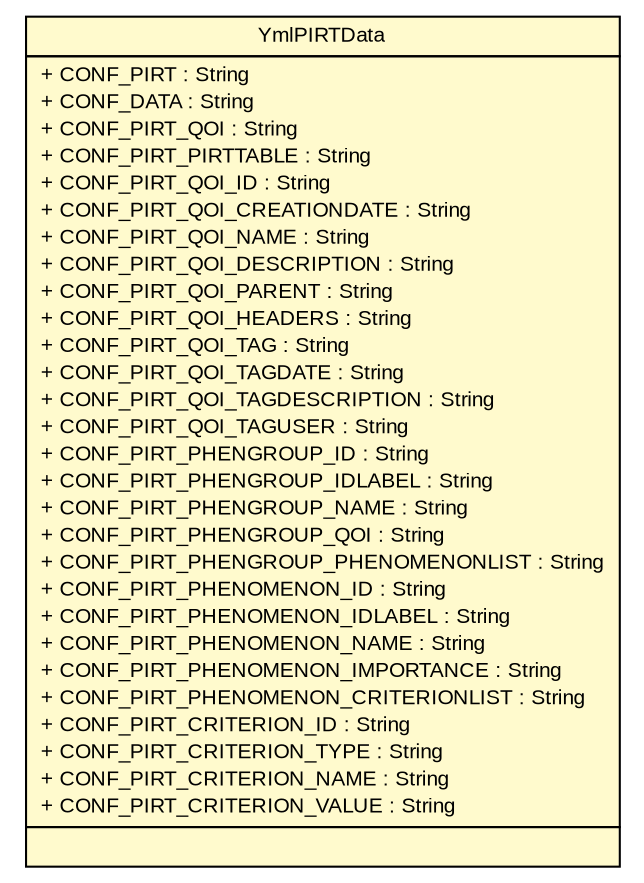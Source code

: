 #!/usr/local/bin/dot
#
# Class diagram 
# Generated by UMLGraph version R5_6-24-gf6e263 (http://www.umlgraph.org/)
#

digraph G {
	edge [fontname="arial",fontsize=10,labelfontname="arial",labelfontsize=10];
	node [fontname="arial",fontsize=10,shape=plaintext];
	nodesep=0.25;
	ranksep=0.5;
	// gov.sandia.cf.application.configuration.pirt.YmlPIRTData
	c448366 [label=<<table title="gov.sandia.cf.application.configuration.pirt.YmlPIRTData" border="0" cellborder="1" cellspacing="0" cellpadding="2" port="p" bgcolor="lemonChiffon" href="./YmlPIRTData.html">
		<tr><td><table border="0" cellspacing="0" cellpadding="1">
<tr><td align="center" balign="center"> YmlPIRTData </td></tr>
		</table></td></tr>
		<tr><td><table border="0" cellspacing="0" cellpadding="1">
<tr><td align="left" balign="left"> + CONF_PIRT : String </td></tr>
<tr><td align="left" balign="left"> + CONF_DATA : String </td></tr>
<tr><td align="left" balign="left"> + CONF_PIRT_QOI : String </td></tr>
<tr><td align="left" balign="left"> + CONF_PIRT_PIRTTABLE : String </td></tr>
<tr><td align="left" balign="left"> + CONF_PIRT_QOI_ID : String </td></tr>
<tr><td align="left" balign="left"> + CONF_PIRT_QOI_CREATIONDATE : String </td></tr>
<tr><td align="left" balign="left"> + CONF_PIRT_QOI_NAME : String </td></tr>
<tr><td align="left" balign="left"> + CONF_PIRT_QOI_DESCRIPTION : String </td></tr>
<tr><td align="left" balign="left"> + CONF_PIRT_QOI_PARENT : String </td></tr>
<tr><td align="left" balign="left"> + CONF_PIRT_QOI_HEADERS : String </td></tr>
<tr><td align="left" balign="left"> + CONF_PIRT_QOI_TAG : String </td></tr>
<tr><td align="left" balign="left"> + CONF_PIRT_QOI_TAGDATE : String </td></tr>
<tr><td align="left" balign="left"> + CONF_PIRT_QOI_TAGDESCRIPTION : String </td></tr>
<tr><td align="left" balign="left"> + CONF_PIRT_QOI_TAGUSER : String </td></tr>
<tr><td align="left" balign="left"> + CONF_PIRT_PHENGROUP_ID : String </td></tr>
<tr><td align="left" balign="left"> + CONF_PIRT_PHENGROUP_IDLABEL : String </td></tr>
<tr><td align="left" balign="left"> + CONF_PIRT_PHENGROUP_NAME : String </td></tr>
<tr><td align="left" balign="left"> + CONF_PIRT_PHENGROUP_QOI : String </td></tr>
<tr><td align="left" balign="left"> + CONF_PIRT_PHENGROUP_PHENOMENONLIST : String </td></tr>
<tr><td align="left" balign="left"> + CONF_PIRT_PHENOMENON_ID : String </td></tr>
<tr><td align="left" balign="left"> + CONF_PIRT_PHENOMENON_IDLABEL : String </td></tr>
<tr><td align="left" balign="left"> + CONF_PIRT_PHENOMENON_NAME : String </td></tr>
<tr><td align="left" balign="left"> + CONF_PIRT_PHENOMENON_IMPORTANCE : String </td></tr>
<tr><td align="left" balign="left"> + CONF_PIRT_PHENOMENON_CRITERIONLIST : String </td></tr>
<tr><td align="left" balign="left"> + CONF_PIRT_CRITERION_ID : String </td></tr>
<tr><td align="left" balign="left"> + CONF_PIRT_CRITERION_TYPE : String </td></tr>
<tr><td align="left" balign="left"> + CONF_PIRT_CRITERION_NAME : String </td></tr>
<tr><td align="left" balign="left"> + CONF_PIRT_CRITERION_VALUE : String </td></tr>
		</table></td></tr>
		<tr><td><table border="0" cellspacing="0" cellpadding="1">
<tr><td align="left" balign="left">  </td></tr>
		</table></td></tr>
		</table>>, URL="./YmlPIRTData.html", fontname="arial", fontcolor="black", fontsize=10.0];
}

